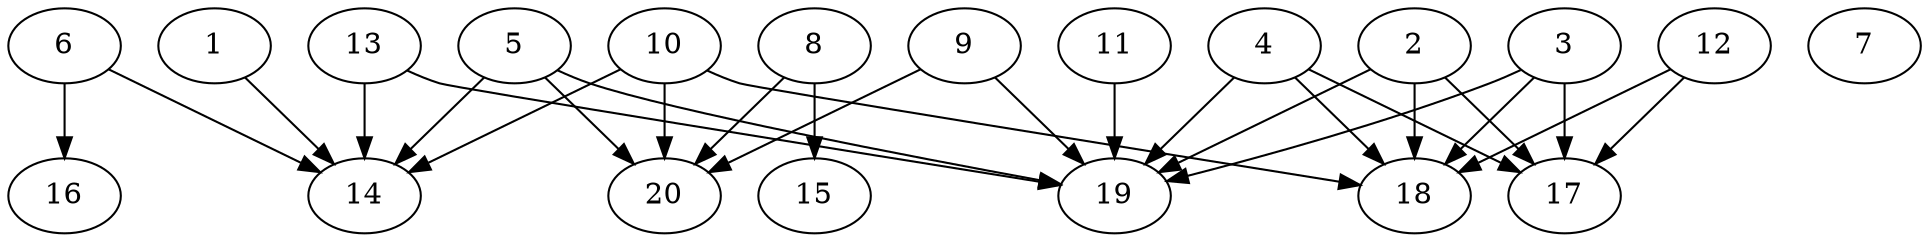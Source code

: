 // DAG automatically generated by daggen at Thu Oct  3 13:58:43 2019
// ./daggen --dot -n 20 --ccr 0.4 --fat 0.9 --regular 0.9 --density 0.7 --mindata 5242880 --maxdata 52428800 
digraph G {
  1 [size="105615360", alpha="0.11", expect_size="42246144"] 
  1 -> 14 [size ="42246144"]
  2 [size="91906560", alpha="0.05", expect_size="36762624"] 
  2 -> 17 [size ="36762624"]
  2 -> 18 [size ="36762624"]
  2 -> 19 [size ="36762624"]
  3 [size="68613120", alpha="0.13", expect_size="27445248"] 
  3 -> 17 [size ="27445248"]
  3 -> 18 [size ="27445248"]
  3 -> 19 [size ="27445248"]
  4 [size="49922560", alpha="0.03", expect_size="19969024"] 
  4 -> 17 [size ="19969024"]
  4 -> 18 [size ="19969024"]
  4 -> 19 [size ="19969024"]
  5 [size="46333440", alpha="0.04", expect_size="18533376"] 
  5 -> 14 [size ="18533376"]
  5 -> 19 [size ="18533376"]
  5 -> 20 [size ="18533376"]
  6 [size="59827200", alpha="0.14", expect_size="23930880"] 
  6 -> 14 [size ="23930880"]
  6 -> 16 [size ="23930880"]
  7 [size="40064000", alpha="0.07", expect_size="16025600"] 
  8 [size="71319040", alpha="0.14", expect_size="28527616"] 
  8 -> 15 [size ="28527616"]
  8 -> 20 [size ="28527616"]
  9 [size="97320960", alpha="0.00", expect_size="38928384"] 
  9 -> 19 [size ="38928384"]
  9 -> 20 [size ="38928384"]
  10 [size="14899200", alpha="0.07", expect_size="5959680"] 
  10 -> 14 [size ="5959680"]
  10 -> 18 [size ="5959680"]
  10 -> 20 [size ="5959680"]
  11 [size="17085440", alpha="0.08", expect_size="6834176"] 
  11 -> 19 [size ="6834176"]
  12 [size="83392000", alpha="0.16", expect_size="33356800"] 
  12 -> 17 [size ="33356800"]
  12 -> 18 [size ="33356800"]
  13 [size="112624640", alpha="0.12", expect_size="45049856"] 
  13 -> 14 [size ="45049856"]
  13 -> 19 [size ="45049856"]
  14 [size="71572480", alpha="0.08", expect_size="28628992"] 
  15 [size="87700480", alpha="0.10", expect_size="35080192"] 
  16 [size="112911360", alpha="0.04", expect_size="45164544"] 
  17 [size="74600960", alpha="0.12", expect_size="29840384"] 
  18 [size="115353600", alpha="0.09", expect_size="46141440"] 
  19 [size="81548800", alpha="0.08", expect_size="32619520"] 
  20 [size="83392000", alpha="0.10", expect_size="33356800"] 
}
